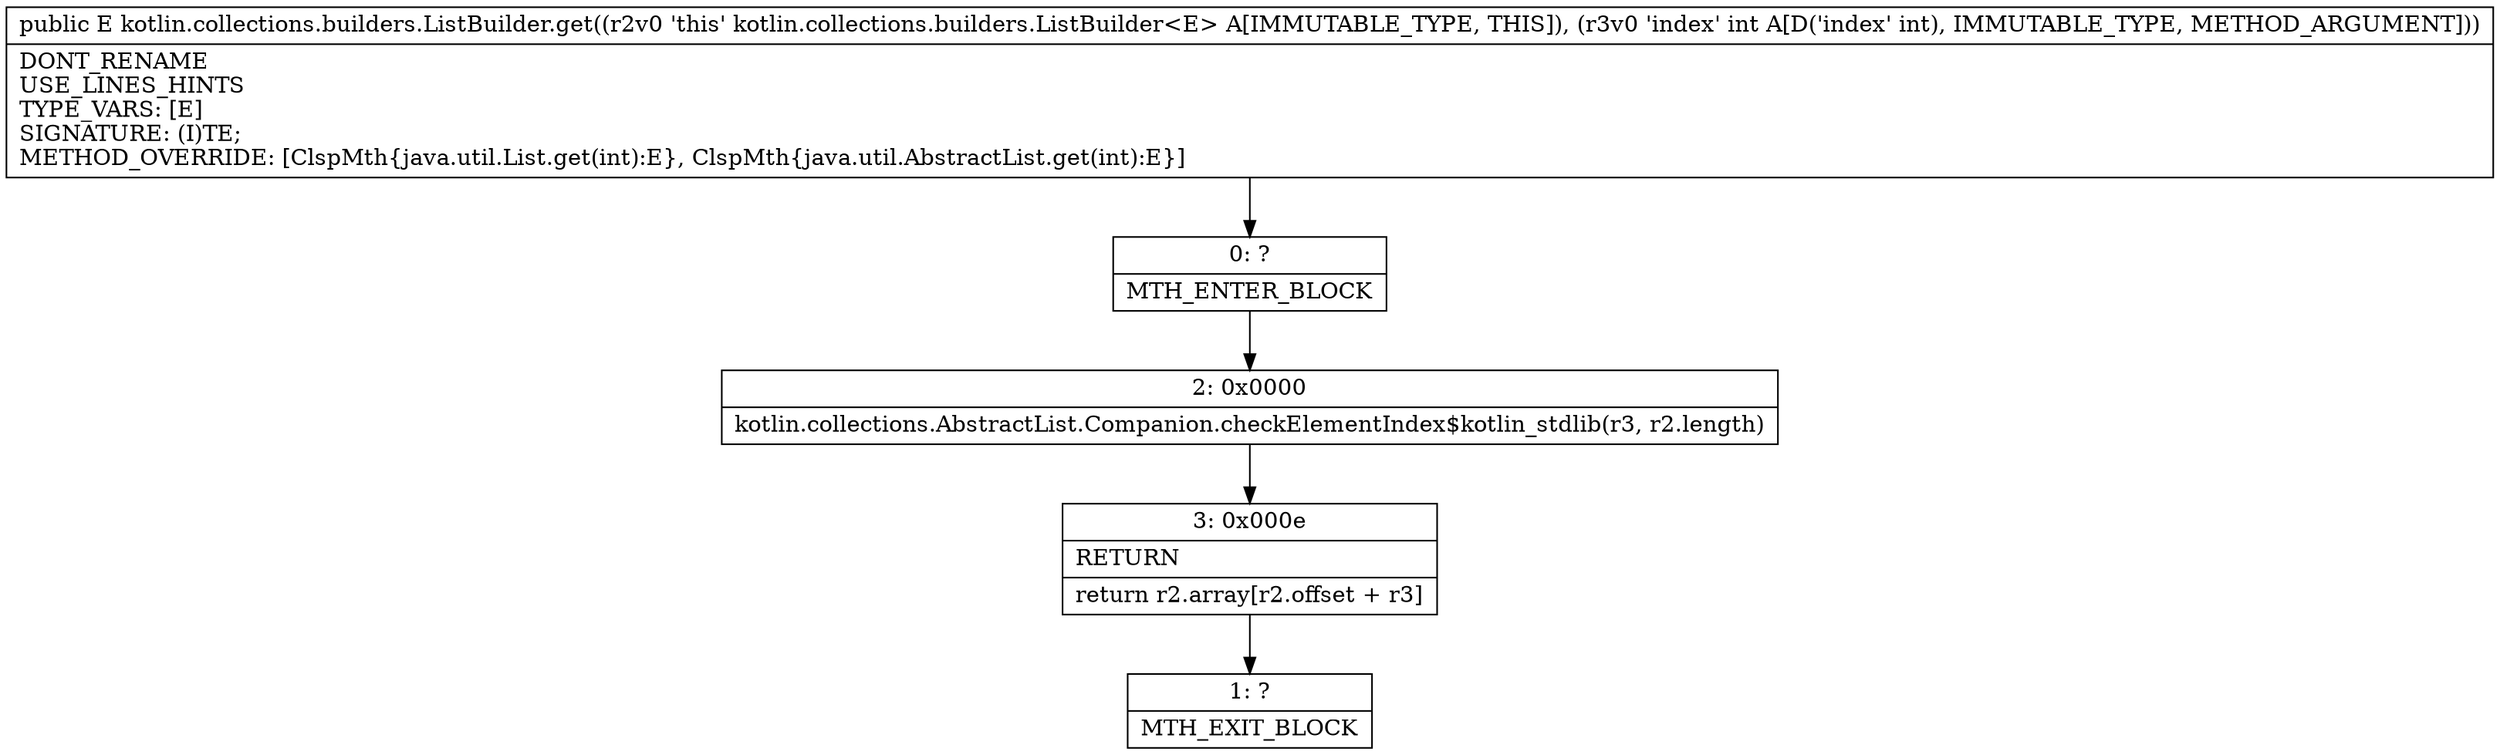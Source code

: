 digraph "CFG forkotlin.collections.builders.ListBuilder.get(I)Ljava\/lang\/Object;" {
Node_0 [shape=record,label="{0\:\ ?|MTH_ENTER_BLOCK\l}"];
Node_2 [shape=record,label="{2\:\ 0x0000|kotlin.collections.AbstractList.Companion.checkElementIndex$kotlin_stdlib(r3, r2.length)\l}"];
Node_3 [shape=record,label="{3\:\ 0x000e|RETURN\l|return r2.array[r2.offset + r3]\l}"];
Node_1 [shape=record,label="{1\:\ ?|MTH_EXIT_BLOCK\l}"];
MethodNode[shape=record,label="{public E kotlin.collections.builders.ListBuilder.get((r2v0 'this' kotlin.collections.builders.ListBuilder\<E\> A[IMMUTABLE_TYPE, THIS]), (r3v0 'index' int A[D('index' int), IMMUTABLE_TYPE, METHOD_ARGUMENT]))  | DONT_RENAME\lUSE_LINES_HINTS\lTYPE_VARS: [E]\lSIGNATURE: (I)TE;\lMETHOD_OVERRIDE: [ClspMth\{java.util.List.get(int):E\}, ClspMth\{java.util.AbstractList.get(int):E\}]\l}"];
MethodNode -> Node_0;Node_0 -> Node_2;
Node_2 -> Node_3;
Node_3 -> Node_1;
}

